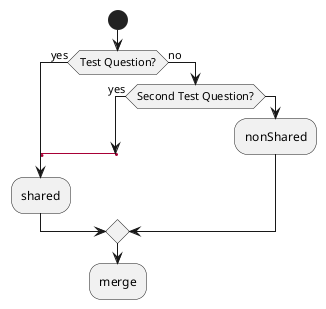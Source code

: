 @startuml
start
if (Test Question?) then (yes)
'space label only for alignment
label sp_lab0
label sp_lab1
'real label
label lab
:shared;
else (no)
if (Second Test Question?) then (yes)
label sp_lab2
goto lab
else
:nonShared;
endif
endif
:merge;
@enduml
